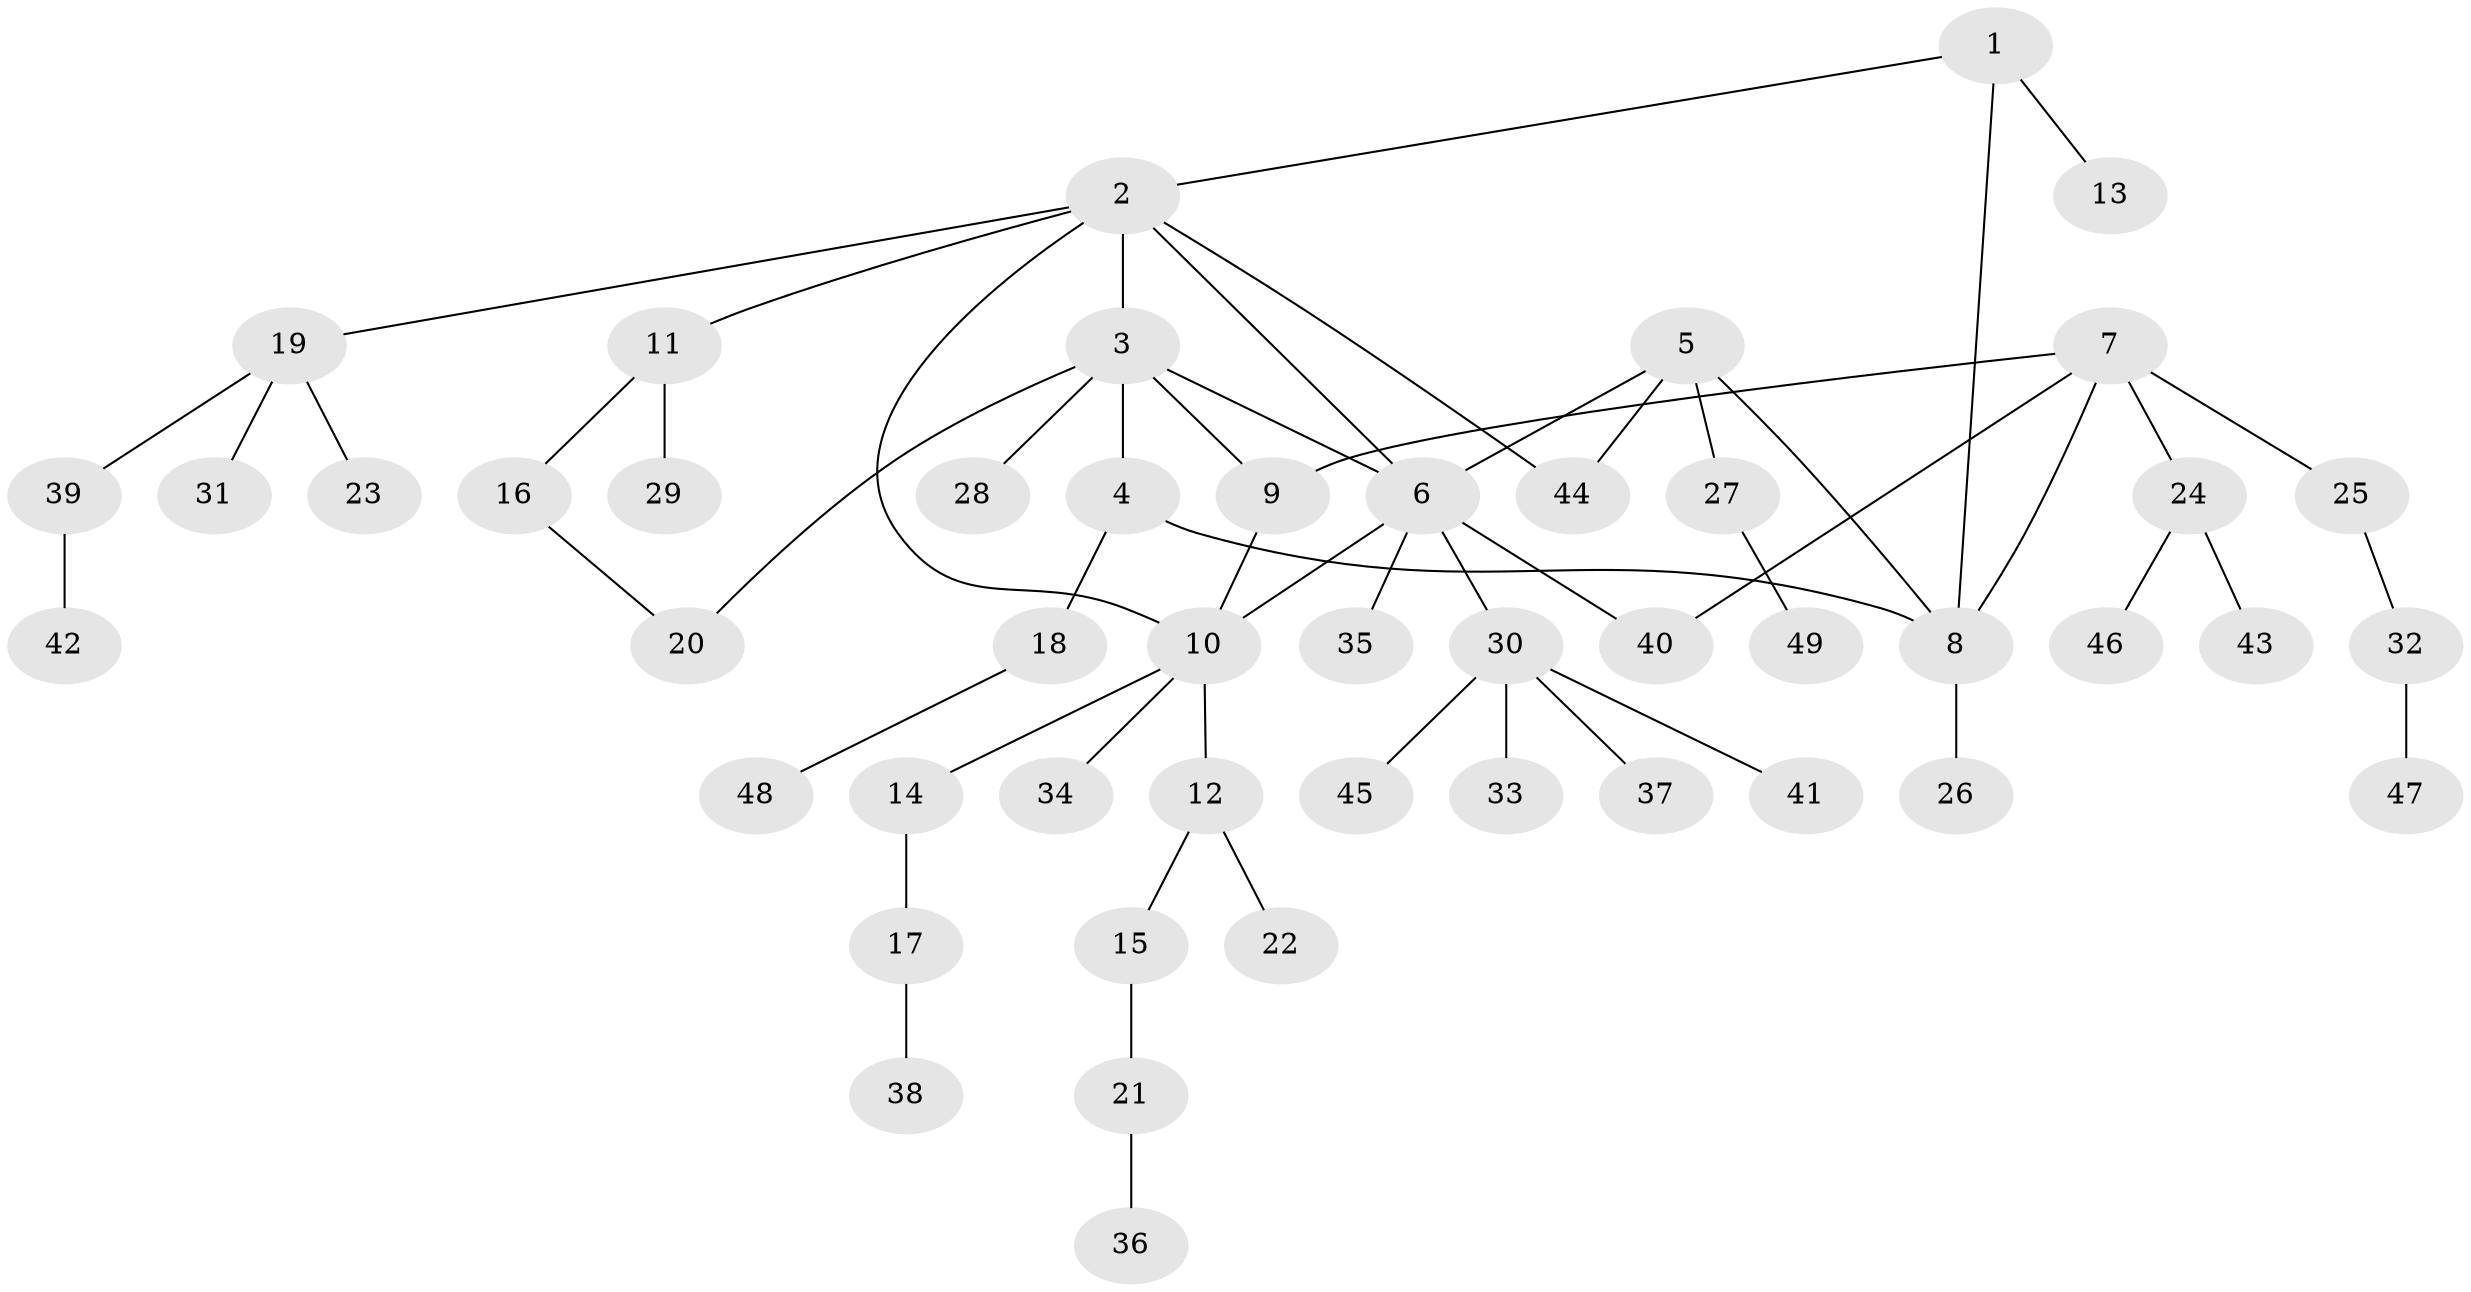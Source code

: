 // Generated by graph-tools (version 1.1) at 2025/15/03/09/25 04:15:45]
// undirected, 49 vertices, 57 edges
graph export_dot {
graph [start="1"]
  node [color=gray90,style=filled];
  1;
  2;
  3;
  4;
  5;
  6;
  7;
  8;
  9;
  10;
  11;
  12;
  13;
  14;
  15;
  16;
  17;
  18;
  19;
  20;
  21;
  22;
  23;
  24;
  25;
  26;
  27;
  28;
  29;
  30;
  31;
  32;
  33;
  34;
  35;
  36;
  37;
  38;
  39;
  40;
  41;
  42;
  43;
  44;
  45;
  46;
  47;
  48;
  49;
  1 -- 2;
  1 -- 8;
  1 -- 13;
  2 -- 3;
  2 -- 6;
  2 -- 10;
  2 -- 11;
  2 -- 19;
  2 -- 44;
  3 -- 4;
  3 -- 6;
  3 -- 9;
  3 -- 20;
  3 -- 28;
  4 -- 8;
  4 -- 18;
  5 -- 6;
  5 -- 8;
  5 -- 27;
  5 -- 44;
  6 -- 10;
  6 -- 30;
  6 -- 35;
  6 -- 40;
  7 -- 8;
  7 -- 9;
  7 -- 24;
  7 -- 25;
  7 -- 40;
  8 -- 26;
  9 -- 10;
  10 -- 12;
  10 -- 14;
  10 -- 34;
  11 -- 16;
  11 -- 29;
  12 -- 15;
  12 -- 22;
  14 -- 17;
  15 -- 21;
  16 -- 20;
  17 -- 38;
  18 -- 48;
  19 -- 23;
  19 -- 31;
  19 -- 39;
  21 -- 36;
  24 -- 43;
  24 -- 46;
  25 -- 32;
  27 -- 49;
  30 -- 33;
  30 -- 37;
  30 -- 41;
  30 -- 45;
  32 -- 47;
  39 -- 42;
}
